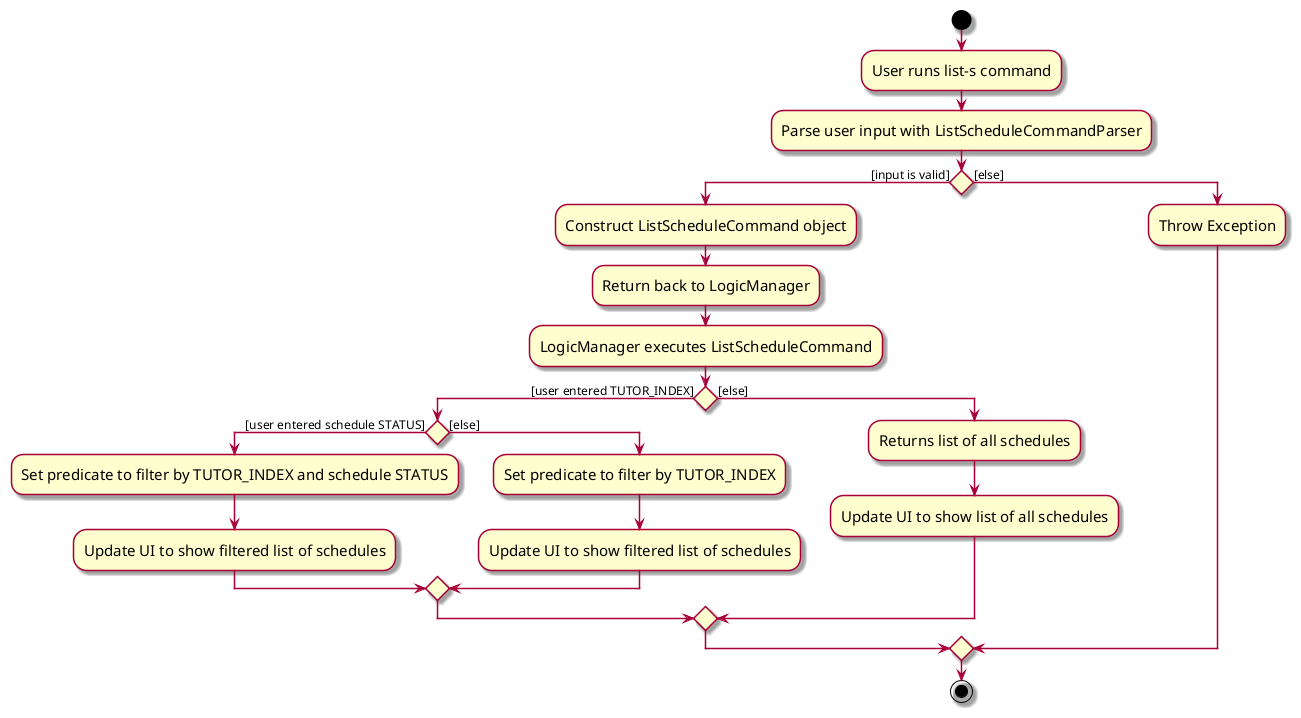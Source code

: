 @startuml
skin rose
skinparam ActivityFontSize 15
skinparam ArrowFontSize 12
start
:User runs list-s command;

'Since the beta syntax does not support placing the condition outside the
'diamond we place it as the true branch instead.

:Parse user input with ListScheduleCommandParser;

if () then ([input is valid])
    :Construct ListScheduleCommand object;
    :Return back to LogicManager;
    :LogicManager executes ListScheduleCommand;
        if () then ([user entered TUTOR_INDEX])
        if () then ([user entered schedule STATUS])
            :Set predicate to filter by TUTOR_INDEX and schedule STATUS;
            :Update UI to show filtered list of schedules;
        else ([else])
            :Set predicate to filter by TUTOR_INDEX;
            :Update UI to show filtered list of schedules;
        endif
    else ([else])
        :Returns list of all schedules;
        :Update UI to show list of all schedules;
    endif
else ([else])
:Throw Exception;
endif
stop
@enduml
